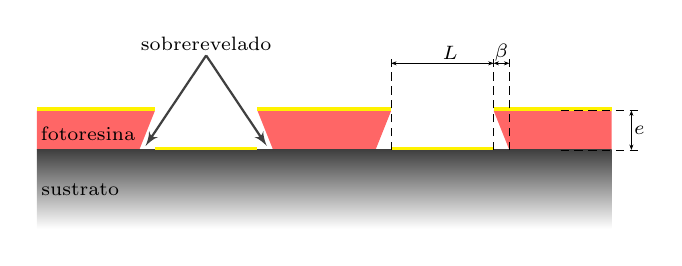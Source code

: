 \begin{tikzpicture}
	\node (A) at (0,0) {};
	\node (AA) at (-0.2,0.5) {};
	\node (B) at (0,0.5) {};
	\node (C) at (1.5,0.5) {};
	\node (D) at (1.3,0) {};
	\node (E) at (1.3,0.5) {};
	\node (F) at (1.3,0) {};
    

%La Resina
	\node at (-2.9,1.25) {
		\begin{tikzpicture}
		\draw[draw=none,fill=red!60] (A.center) -- (B.center) -- (C.center) -- (D.center) -- (A.center);
		\end{tikzpicture}
		};   	
	\node at (0,1.25) {
		\begin{tikzpicture}
		\draw[draw=none,fill=red!60] (A.center) -- (AA.center) -- (C.center) -- (D.center) -- (A.center);
		\end{tikzpicture}
		};
	\node at (2.9,1.25) {
		\begin{tikzpicture}
		\draw[draw=none,fill=red!60] (A.center) -- (AA.center) -- (E.center) -- (F.center) -- (A.center);
		\end{tikzpicture}
		};  	  	

%Superficie de Silciio
\node at (0,0.5)[on background layer] {
	\begin{tikzpicture}
	\shade[draw=none,top color=darkgray] rectangle (7.3,1);
	\end{tikzpicture}
	};

 %Electrodos
 	\node at (0,1.02) {
 		\begin{tikzpicture}
 		\fill[yellow] rectangle (1.3,0.04);
 		\fill[yellow,xshift=3cm] rectangle (1.3,0.04);
 		\end{tikzpicture}
 	};
 	\node at (0,1.52) {
 		\begin{tikzpicture}
 		\fill[yellow,xshift=-0.1cm] rectangle (1.7,0.04);
 		\fill[yellow,xshift=-2.9cm] rectangle (1.5,0.04);
 		\fill[yellow,xshift=2.9cm] rectangle (1.5,0.04);
 		\end{tikzpicture}
 	};

%Flechas
\tikzstyle{flecha} = [draw,latex'-,color=darkgray, thick]
\draw[flecha] ([yshift=0.55cm,xshift=-0.73cm]B.center) -- ([yshift=1.7cm,xshift=-1.5cm]B.center);
\draw[flecha] ([yshift=0.55cm,xshift=-2.27cm]B.center) -- ([yshift=1.7cm,xshift=-1.5cm]B.center);

%Medidas
\tikzstyle{medida} = [densely dashed,color=black,ultra thin]
\draw[medida] (3,1) -- (4,1);
\draw[medida] (3,1.5) -- (4,1.5);

\draw[medida] (2.35,1) -- (2.35,2.2);
\draw[medida] (2.15,1) -- (2.15,2.2);
\draw[medida] (0.85,1) -- (0.85,2.2);

\node at ([yshift=1.85cm,xshift=-1.5cm]B.center) {\scriptsize{sobrerevelado}};
\node at ([yshift=0.7cm,xshift=-3cm]B.center) {\scriptsize{fotoresina}};
\node at ([yshift=0cm,xshift=-3.1cm]B.center) {\scriptsize{sustrato}};
\node at (4,1.25) {\scriptsize{$e$}};
\node at (1.6,2.23) {\scriptsize{$L$}};
\node  at (2.25,2.23) {\scriptsize{$\beta$}};

\tikzstyle{dimen} = [<->,>={Stealth[scale=0.5]},very thin]
\draw[dimen] (0.85,2.1) -- (2.15,2.1); %L
\draw[dimen] (3.9,1) -- (3.9,1.5); %h
\draw[dimen] (2.15,2.1) -- (2.35,2.1); %beta
%\draw[-{Stealth[scale=5]}] (0,0) -- (1,0);


\end{tikzpicture}